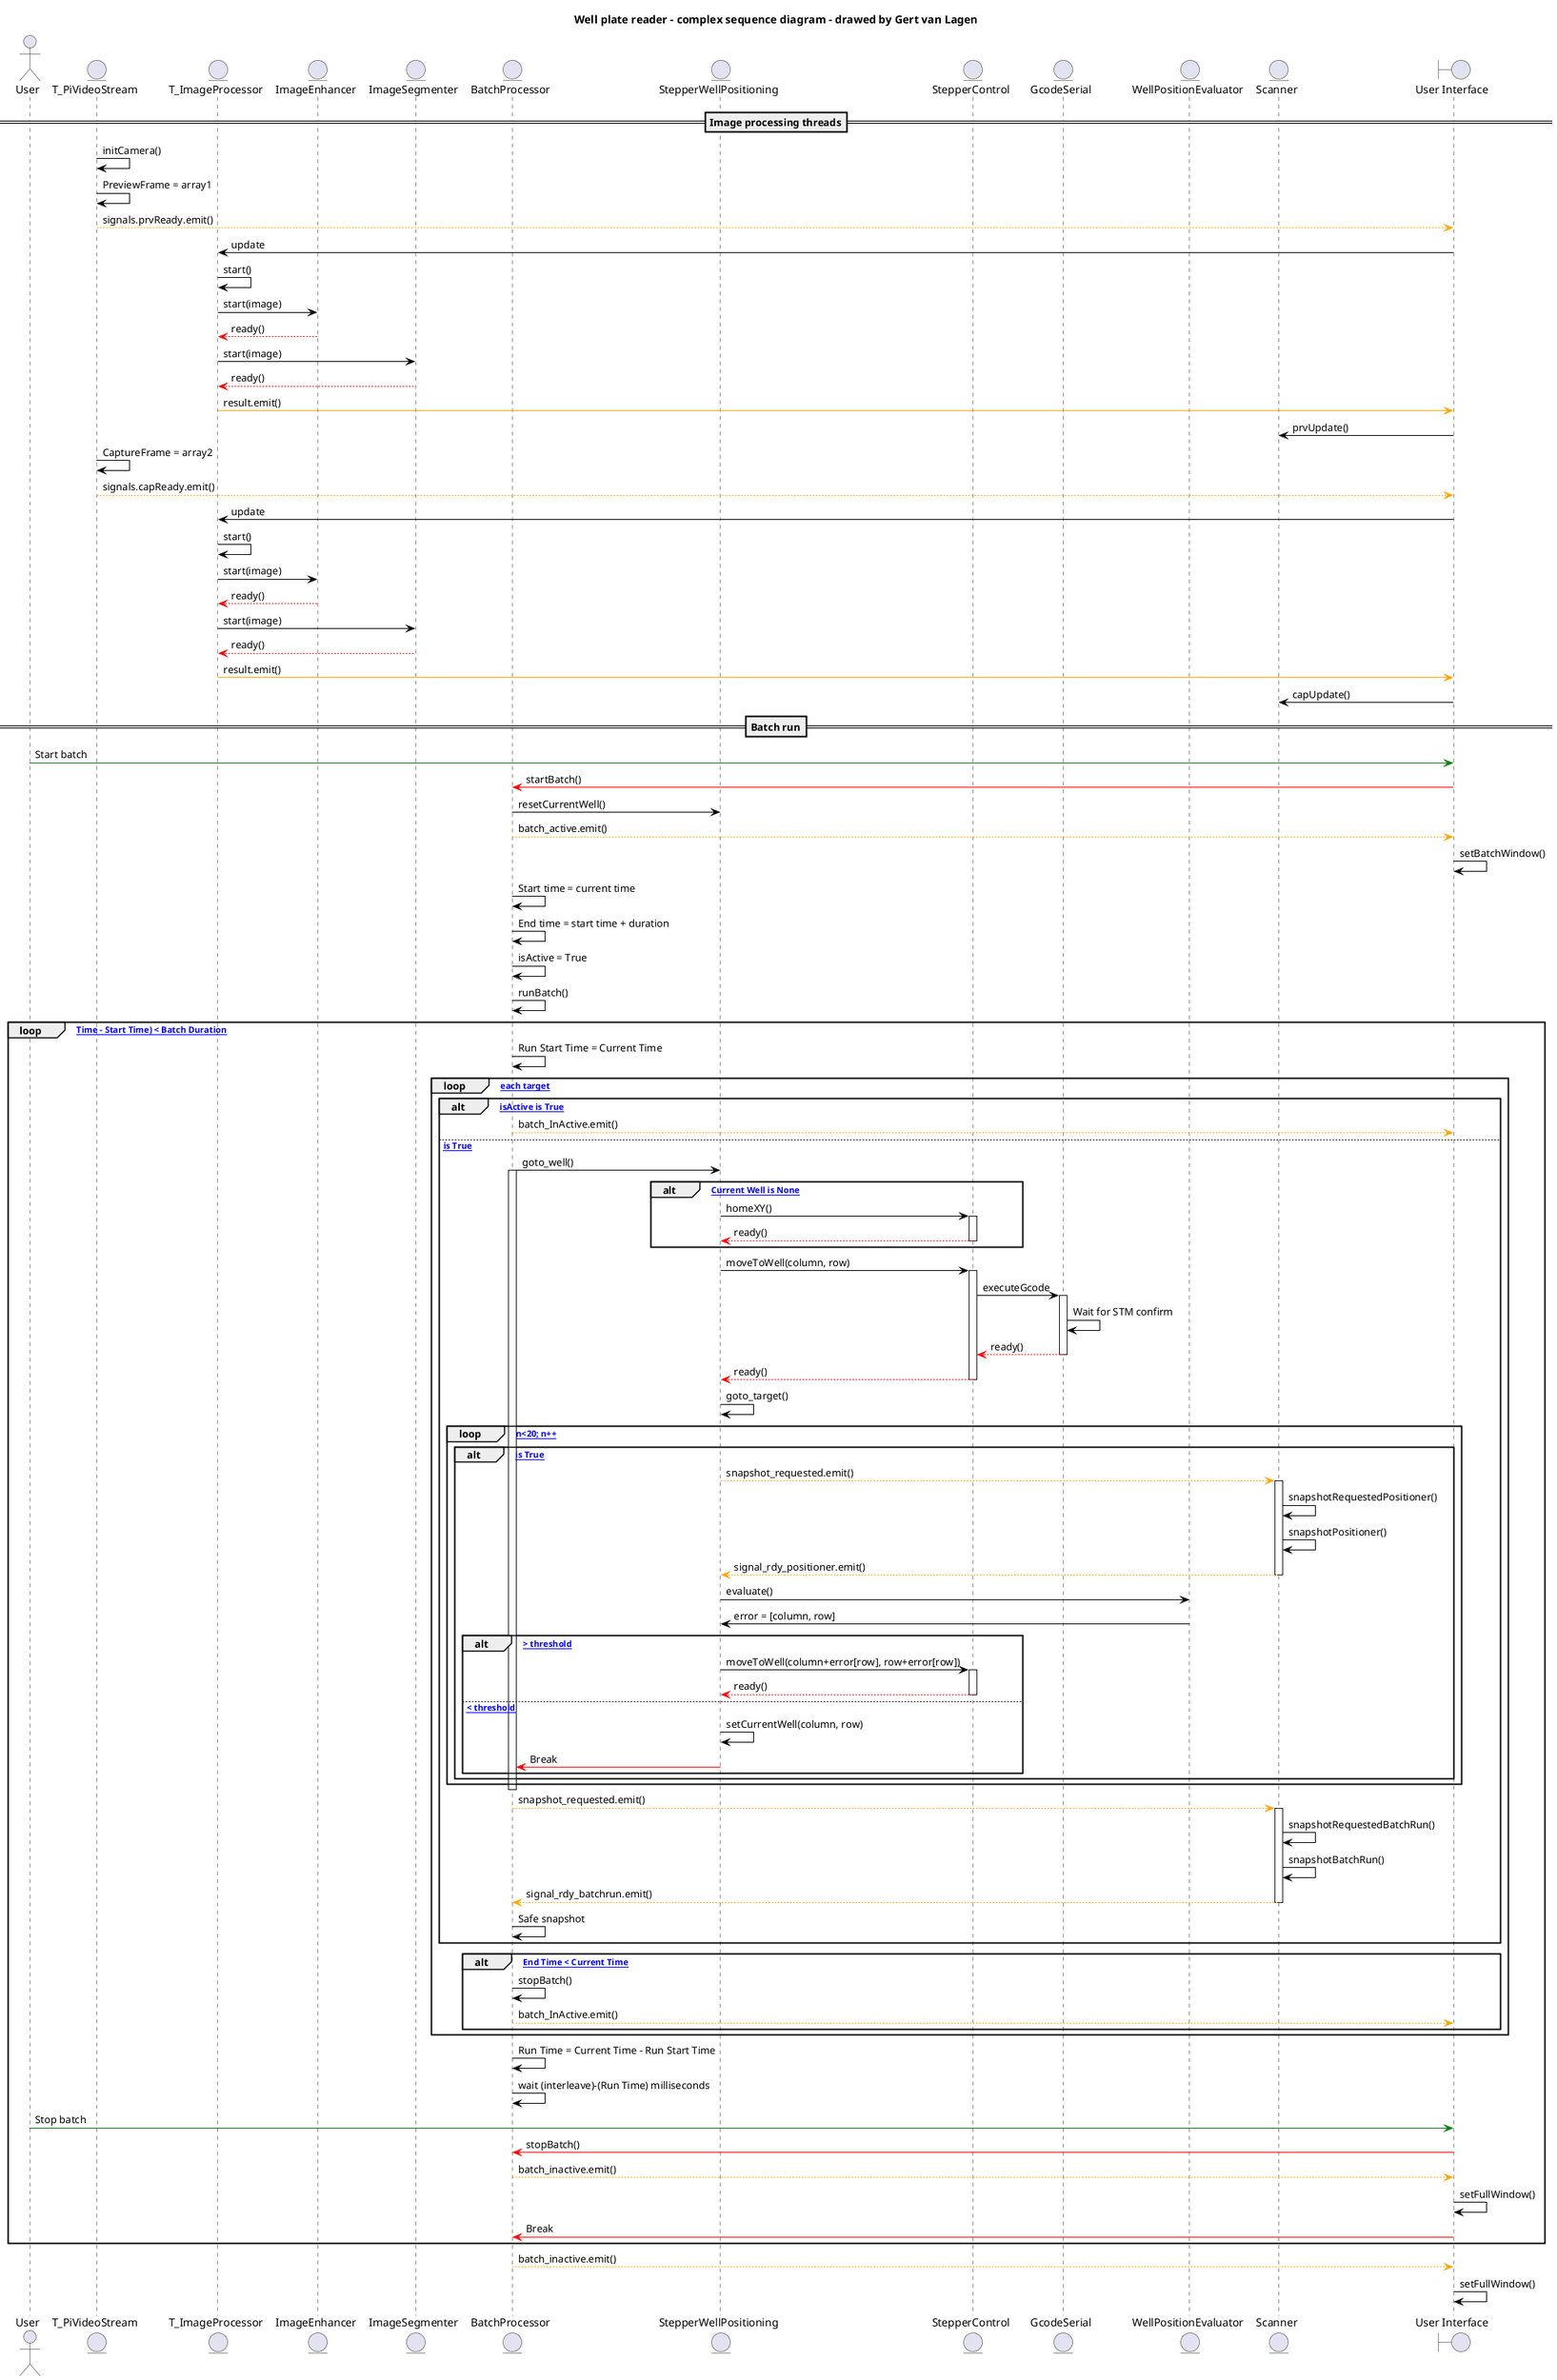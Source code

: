 @startuml

title Well plate reader - complex sequence diagram - drawed by Gert van Lagen

'skinparam classAttributeIconSize 0

Actor User
Entity T_PiVideoStream
Entity T_ImageProcessor
Entity ImageEnhancer
Entity ImageSegmenter
Entity BatchProcessor
Entity StepperWellPositioning
Entity StepperControl
Entity GcodeSerial
Entity WellPositionEvaluator
Entity Scanner
Boundary "User Interface"

==Image processing threads==
T_PiVideoStream -[#black]> T_PiVideoStream: initCamera()
'Preview image
T_PiVideoStream -[#black]> T_PiVideoStream: PreviewFrame = array1
T_PiVideoStream -[#orange]-> "User Interface": signals.prvReady.emit()
"User Interface" -[#black]> T_ImageProcessor: update
T_ImageProcessor -[#black]> T_ImageProcessor: start()
T_ImageProcessor -[#black]> ImageEnhancer: start(image)
ImageEnhancer -[#red]-> T_ImageProcessor: ready()
T_ImageProcessor -[#black]> ImageSegmenter: start(image)
ImageSegmenter -[#red]-> T_ImageProcessor: ready()
T_ImageProcessor -[#orange]> "User Interface": result.emit()
"User Interface" -[#black]> Scanner: prvUpdate()
'Capture image
T_PiVideoStream -[#black]> T_PiVideoStream: CaptureFrame = array2
T_PiVideoStream -[#orange]-> "User Interface": signals.capReady.emit()
"User Interface" -[#black]> T_ImageProcessor: update
T_ImageProcessor -[#black]> T_ImageProcessor: start()
T_ImageProcessor -[#black]> ImageEnhancer: start(image)
ImageEnhancer -[#red]-> T_ImageProcessor: ready()
T_ImageProcessor -[#black]> ImageSegmenter: start(image)
ImageSegmenter -[#red]-> T_ImageProcessor: ready()
T_ImageProcessor -[#orange]> "User Interface": result.emit()
"User Interface" -[#black]> Scanner: capUpdate()

==Batch run==
User -[#green]> "User Interface": Start batch
"User Interface" -[#red]> BatchProcessor: startBatch()

BatchProcessor -[#black]> StepperWellPositioning: resetCurrentWell()
BatchProcessor -[#orange]-> "User Interface": batch_active.emit()
"User Interface" -[#black]> "User Interface": setBatchWindow()
BatchProcessor -[#black]> BatchProcessor: Start time = current time
BatchProcessor -[#black]> BatchProcessor: End time = start time + duration
BatchProcessor -[#black]> BatchProcessor: isActive = True
BatchProcessor -[#black]> BatchProcessor: runBatch()

loop [ (Current Time - Start Time) < Batch Duration]
    BatchProcessor -[#black]> BatchProcessor: Run Start Time = Current Time
    loop [ For each target]
        alt [ not isActive is True]
            BatchProcessor -[#orange]-> "User Interface": batch_InActive.emit()
        else [ isActive is True]
            BatchProcessor -[#black]> StepperWellPositioning: goto_well()
            activate BatchProcessor
            alt [ if Current Well is None]
                StepperWellPositioning -[#black]> StepperControl: homeXY()
                activate StepperControl
                StepperControl -[#red]-> StepperWellPositioning: ready()
                deactivate StepperControl
            end
            StepperWellPositioning -[#black]> StepperControl: moveToWell(column, row)
            activate StepperControl
            StepperControl -[#black]> GcodeSerial: executeGcode
            activate GcodeSerial
            GcodeSerial -[#black]> GcodeSerial: Wait for STM confirm
            GcodeSerial -[#red]-> StepperControl: ready()
            deactivate GcodeSerial
            StepperControl -[#red]-> StepperWellPositioning: ready()
            deactivate StepperControl
            StepperWellPositioning -[#black]> StepperWellPositioning: goto_target()
            loop [ n=0; n<20; n++]
                alt [ moveConfirmed is True]
                    StepperWellPositioning -[#orange]-> Scanner: snapshot_requested.emit()
                    activate Scanner
                    Scanner -[#black]> Scanner: snapshotRequestedPositioner()
                    Scanner -[#black]> Scanner: snapshotPositioner()
                    Scanner -[#orange]-> StepperWellPositioning: signal_rdy_positioner.emit()
                    deactivate Scanner
                    StepperWellPositioning -[#black]> WellPositionEvaluator: evaluate()
                    WellPositionEvaluator -[#black]> StepperWellPositioning: error = [column, row]
                    alt [ error > threshold]
                        StepperWellPositioning -[#black]> StepperControl: moveToWell(column+error[row], row+error[row])
                        activate StepperControl
                        StepperControl -[#red]-> StepperWellPositioning: ready()
                        deactivate StepperControl
                    else [ error < threshold]
                        StepperWellPositioning -[#black]> StepperWellPositioning: setCurrentWell(column, row)
                        StepperWellPositioning -[#red]> BatchProcessor: Break
                    end
                end
            end
            deactivate BatchProcessor
            BatchProcessor -[#orange]-> Scanner: snapshot_requested.emit()
            activate Scanner
            Scanner -[#black]> Scanner: snapshotRequestedBatchRun()
            Scanner -[#black]> Scanner: snapshotBatchRun()
            Scanner -[#orange]-> BatchProcessor: signal_rdy_batchrun.emit()
            deactivate Scanner
            BatchProcessor -[#black]> BatchProcessor: Safe snapshot
        end
        alt [ Batch End Time < Current Time]
            BatchProcessor -[#black]> BatchProcessor: stopBatch()
            BatchProcessor -[#orange]-> "User Interface": batch_InActive.emit()
        end
    end
    BatchProcessor -[#black]> BatchProcessor: Run Time = Current Time - Run Start Time
    BatchProcessor -[#black]> BatchProcessor: wait (interleave)-(Run Time) milliseconds
    User -[#green]> "User Interface": Stop batch
    "User Interface" -[#red]> BatchProcessor: stopBatch()
    BatchProcessor -[#orange]-> "User Interface": batch_inactive.emit()
    "User Interface" -[#black]> "User Interface": setFullWindow()
    "User Interface" -[#red]> BatchProcessor: Break
end
BatchProcessor -[#orange]-> "User Interface": batch_inactive.emit()
"User Interface" -[#black]> "User Interface": setFullWindow()

@enduml	
